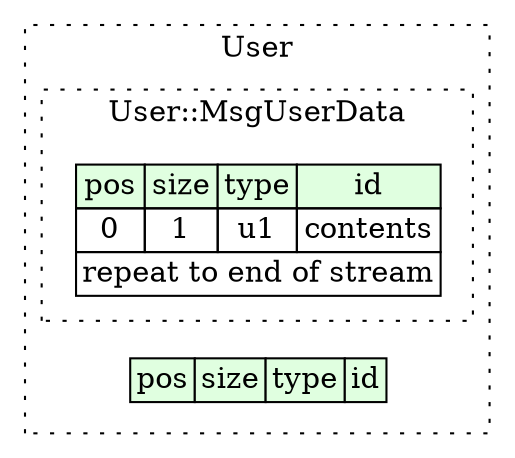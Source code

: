 digraph {
	rankdir=LR;
	node [shape=plaintext];
	subgraph cluster__user {
		label="User";
		graph[style=dotted];

		user__seq [label=<<TABLE BORDER="0" CELLBORDER="1" CELLSPACING="0">
			<TR><TD BGCOLOR="#E0FFE0">pos</TD><TD BGCOLOR="#E0FFE0">size</TD><TD BGCOLOR="#E0FFE0">type</TD><TD BGCOLOR="#E0FFE0">id</TD></TR>
		</TABLE>>];
		subgraph cluster__msg_user_data {
			label="User::MsgUserData";
			graph[style=dotted];

			msg_user_data__seq [label=<<TABLE BORDER="0" CELLBORDER="1" CELLSPACING="0">
				<TR><TD BGCOLOR="#E0FFE0">pos</TD><TD BGCOLOR="#E0FFE0">size</TD><TD BGCOLOR="#E0FFE0">type</TD><TD BGCOLOR="#E0FFE0">id</TD></TR>
				<TR><TD PORT="contents_pos">0</TD><TD PORT="contents_size">1</TD><TD>u1</TD><TD PORT="contents_type">contents</TD></TR>
				<TR><TD COLSPAN="4" PORT="contents__repeat">repeat to end of stream</TD></TR>
			</TABLE>>];
		}
	}
}
